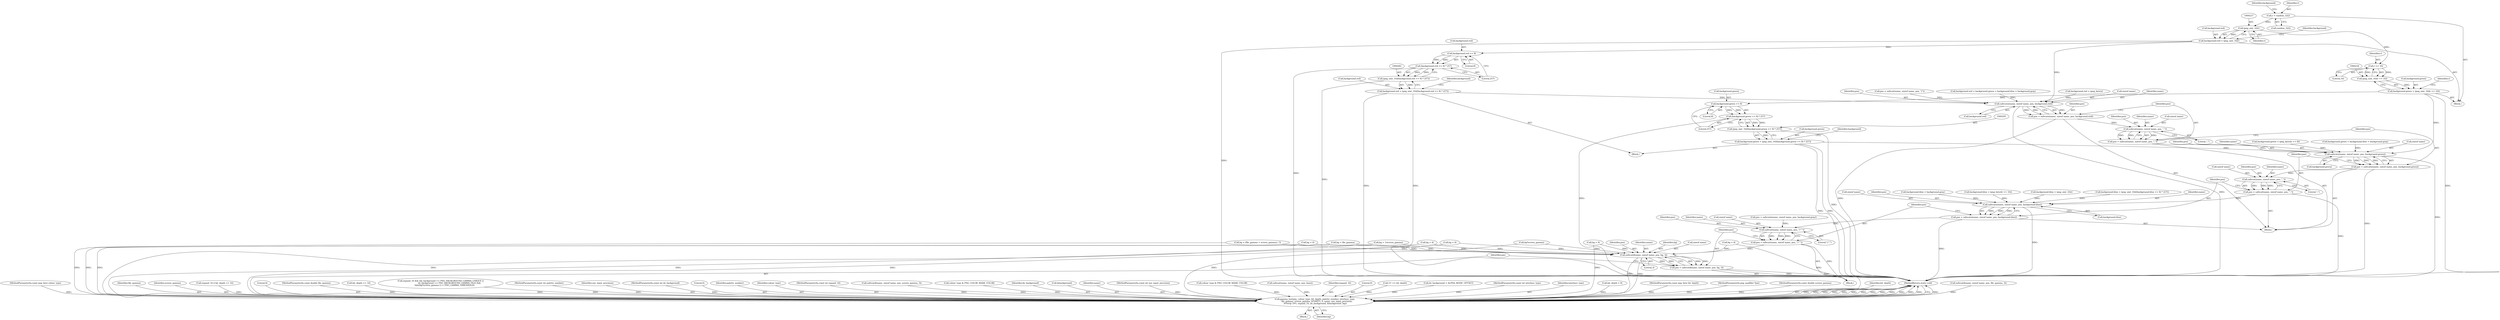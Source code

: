 digraph "0_Android_9d4853418ab2f754c2b63e091c29c5529b8b86ca_44@API" {
"1000219" [label="(Call,r = random_32())"];
"1000226" [label="(Call,(png_uint_16)r)"];
"1000222" [label="(Call,background.red = (png_uint_16)r)"];
"1000284" [label="(Call,background.red >> 8)"];
"1000283" [label="(Call,(background.red >> 8) * 257)"];
"1000281" [label="(Call,(png_uint_16)((background.red >> 8) * 257))"];
"1000277" [label="(Call,background.red = (png_uint_16)((background.red >> 8) * 257))"];
"1000472" [label="(Call,safecatn(name, sizeof name, pos, background.red))"];
"1000470" [label="(Call,pos = safecatn(name, sizeof name, pos, background.red))"];
"1000482" [label="(Call,safecat(name, sizeof name, pos, \",\"))"];
"1000480" [label="(Call,pos = safecat(name, sizeof name, pos, \",\"))"];
"1000490" [label="(Call,safecatn(name, sizeof name, pos, background.green))"];
"1000488" [label="(Call,pos = safecatn(name, sizeof name, pos, background.green))"];
"1000500" [label="(Call,safecat(name, sizeof name, pos, \",\"))"];
"1000498" [label="(Call,pos = safecat(name, sizeof name, pos, \",\"))"];
"1000508" [label="(Call,safecatn(name, sizeof name, pos, background.blue))"];
"1000506" [label="(Call,pos = safecatn(name, sizeof name, pos, background.blue))"];
"1000529" [label="(Call,safecat(name, sizeof name, pos, \")^\"))"];
"1000527" [label="(Call,pos = safecat(name, sizeof name, pos, \")^\"))"];
"1000537" [label="(Call,safecatd(name, sizeof name, pos, bg, 3))"];
"1000535" [label="(Call,pos = safecatd(name, sizeof name, pos, bg, 3))"];
"1000544" [label="(Call,gamma_test(pm, colour_type, bit_depth, palette_number, interlace_type,\n      file_gamma, screen_gamma, 0/*sBIT*/, 0, name, use_input_precision,\n 0/*strip 16*/, expand_16, do_background, &background, bg))"];
"1000235" [label="(Call,r >> 16)"];
"1000233" [label="(Call,(png_uint_16)(r >> 16))"];
"1000229" [label="(Call,background.green = (png_uint_16)(r >> 16))"];
"1000297" [label="(Call,background.green >> 8)"];
"1000296" [label="(Call,(background.green >> 8) * 257)"];
"1000294" [label="(Call,(png_uint_16)((background.green >> 8) * 257))"];
"1000290" [label="(Call,background.green = (png_uint_16)((background.green >> 8) * 257))"];
"1000120" [label="(MethodParameterIn,const png_byte colour_type)"];
"1000351" [label="(Call,background.blue = (png_byte)(r >> 16))"];
"1000490" [label="(Call,safecatn(name, sizeof name, pos, background.green))"];
"1000171" [label="(Call,bg = (file_gamma + screen_gamma) / 3)"];
"1000491" [label="(Identifier,name)"];
"1000129" [label="(Block,)"];
"1000277" [label="(Call,background.red = (png_uint_16)((background.red >> 8) * 257))"];
"1000550" [label="(Identifier,file_gamma)"];
"1000233" [label="(Call,(png_uint_16)(r >> 16))"];
"1000302" [label="(Literal,257)"];
"1000537" [label="(Call,safecatd(name, sizeof name, pos, bg, 3))"];
"1000541" [label="(Identifier,pos)"];
"1000223" [label="(Call,background.red)"];
"1000551" [label="(Identifier,screen_gamma)"];
"1000212" [label="(Call,expand_16 || bit_depth == 16)"];
"1000296" [label="(Call,(background.green >> 8) * 257)"];
"1000528" [label="(Identifier,pos)"];
"1000335" [label="(Call,background.red = (png_byte)r)"];
"1000507" [label="(Identifier,pos)"];
"1000531" [label="(Call,sizeof name)"];
"1000499" [label="(Identifier,pos)"];
"1000561" [label="(Identifier,bg)"];
"1000297" [label="(Call,background.green >> 8)"];
"1000477" [label="(Call,background.red)"];
"1000221" [label="(Call,random_32())"];
"1000183" [label="(Call,bg = 4)"];
"1000301" [label="(Literal,8)"];
"1000486" [label="(Identifier,pos)"];
"1000517" [label="(Call,pos = safecatn(name, sizeof name, pos, background.gray))"];
"1000545" [label="(Identifier,pm)"];
"1000538" [label="(Identifier,name)"];
"1000471" [label="(Identifier,pos)"];
"1000527" [label="(Call,pos = safecat(name, sizeof name, pos, \")^\"))"];
"1000556" [label="(Literal,0)"];
"1000281" [label="(Call,(png_uint_16)((background.red >> 8) * 257))"];
"1000217" [label="(Block,)"];
"1000508" [label="(Call,safecatn(name, sizeof name, pos, background.blue))"];
"1000288" [label="(Literal,8)"];
"1000124" [label="(MethodParameterIn,const double file_gamma)"];
"1000214" [label="(Call,bit_depth == 16)"];
"1000258" [label="(Call,expand_16 && (do_background == PNG_BACKGROUND_GAMMA_UNIQUE ||\n                           do_background == PNG_BACKGROUND_GAMMA_FILE) &&\n            fabs(bg*screen_gamma-1) > PNG_GAMMA_THRESHOLD)"];
"1000536" [label="(Identifier,pos)"];
"1000122" [label="(MethodParameterIn,const int palette_number)"];
"1000224" [label="(Identifier,background)"];
"1000555" [label="(Identifier,use_input_precision)"];
"1000127" [label="(MethodParameterIn,const int do_background)"];
"1000241" [label="(Call,background.blue = (png_uint_16)r)"];
"1000474" [label="(Call,sizeof name)"];
"1000543" [label="(Literal,3)"];
"1000513" [label="(Call,background.blue)"];
"1000552" [label="(Literal,0)"];
"1000342" [label="(Call,background.green = (png_byte)(r >> 8))"];
"1000548" [label="(Identifier,palette_number)"];
"1000292" [label="(Identifier,background)"];
"1000529" [label="(Call,safecat(name, sizeof name, pos, \")^\"))"];
"1000228" [label="(Identifier,r)"];
"1000544" [label="(Call,gamma_test(pm, colour_type, bit_depth, palette_number, interlace_type,\n      file_gamma, screen_gamma, 0/*sBIT*/, 0, name, use_input_precision,\n 0/*strip 16*/, expand_16, do_background, &background, bg))"];
"1000535" [label="(Call,pos = safecatd(name, sizeof name, pos, bg, 3))"];
"1000284" [label="(Call,background.red >> 8)"];
"1000546" [label="(Identifier,colour_type)"];
"1000498" [label="(Call,pos = safecat(name, sizeof name, pos, \",\"))"];
"1000128" [label="(MethodParameterIn,const int expand_16)"];
"1000473" [label="(Identifier,name)"];
"1000222" [label="(Call,background.red = (png_uint_16)r)"];
"1000437" [label="(Call,safecatd(name, sizeof name, pos, screen_gamma, 3))"];
"1000376" [label="(Call,colour_type & PNG_COLOR_MASK_COLOR)"];
"1000470" [label="(Call,pos = safecatn(name, sizeof name, pos, background.red))"];
"1000505" [label="(Literal,\",\")"];
"1000236" [label="(Identifier,r)"];
"1000558" [label="(Identifier,do_background)"];
"1000235" [label="(Call,r >> 16)"];
"1000290" [label="(Call,background.green = (png_uint_16)((background.green >> 8) * 257))"];
"1000502" [label="(Call,sizeof name)"];
"1000559" [label="(Call,&background)"];
"1000399" [label="(Call,background.green = background.blue = background.gray)"];
"1000489" [label="(Identifier,pos)"];
"1000488" [label="(Call,pos = safecatn(name, sizeof name, pos, background.green))"];
"1000472" [label="(Call,safecatn(name, sizeof name, pos, background.red))"];
"1000476" [label="(Identifier,pos)"];
"1000554" [label="(Identifier,name)"];
"1000283" [label="(Call,(background.red >> 8) * 257)"];
"1000289" [label="(Literal,257)"];
"1000305" [label="(Identifier,background)"];
"1000126" [label="(MethodParameterIn,const int use_input_precision)"];
"1000482" [label="(Call,safecat(name, sizeof name, pos, \",\"))"];
"1000504" [label="(Identifier,pos)"];
"1000153" [label="(Call,bg = 1/screen_gamma)"];
"1000303" [label="(Call,background.blue = (png_uint_16)((background.blue >> 8) * 257))"];
"1000219" [label="(Call,r = random_32())"];
"1000466" [label="(Call,colour_type & PNG_COLOR_MASK_COLOR)"];
"1000294" [label="(Call,(png_uint_16)((background.green >> 8) * 257))"];
"1000446" [label="(Call,safecat(name, sizeof name, pos, base))"];
"1000509" [label="(Identifier,name)"];
"1000229" [label="(Call,background.green = (png_uint_16)(r >> 16))"];
"1000481" [label="(Identifier,pos)"];
"1000542" [label="(Identifier,bg)"];
"1000492" [label="(Call,sizeof name)"];
"1000231" [label="(Identifier,background)"];
"1000510" [label="(Call,sizeof name)"];
"1000512" [label="(Identifier,pos)"];
"1000480" [label="(Call,pos = safecat(name, sizeof name, pos, \",\"))"];
"1000557" [label="(Identifier,expand_16)"];
"1000553" [label="(Literal,0)"];
"1000533" [label="(Identifier,pos)"];
"1000391" [label="(Call,1U << bit_depth)"];
"1000453" [label="(Call,do_background < ALPHA_MODE_OFFSET)"];
"1000457" [label="(Call,pos = safecat(name, sizeof name, pos, \"(\"))"];
"1000562" [label="(MethodReturn,static void)"];
"1000278" [label="(Call,background.red)"];
"1000469" [label="(Block,)"];
"1000123" [label="(MethodParameterIn,const int interlace_type)"];
"1000549" [label="(Identifier,interlace_type)"];
"1000298" [label="(Call,background.green)"];
"1000271" [label="(Call,bg*screen_gamma)"];
"1000226" [label="(Call,(png_uint_16)r)"];
"1000237" [label="(Literal,16)"];
"1000381" [label="(Call,bit_depth < 8)"];
"1000145" [label="(Call,bg = 4)"];
"1000530" [label="(Identifier,name)"];
"1000285" [label="(Call,background.red)"];
"1000207" [label="(Call,bg = 4)"];
"1000456" [label="(Block,)"];
"1000539" [label="(Call,sizeof name)"];
"1000403" [label="(Call,background.blue = background.gray)"];
"1000121" [label="(MethodParameterIn,const png_byte bit_depth)"];
"1000291" [label="(Call,background.green)"];
"1000494" [label="(Identifier,pos)"];
"1000483" [label="(Identifier,name)"];
"1000500" [label="(Call,safecat(name, sizeof name, pos, \",\"))"];
"1000276" [label="(Block,)"];
"1000506" [label="(Call,pos = safecatn(name, sizeof name, pos, background.blue))"];
"1000119" [label="(MethodParameterIn,png_modifier *pm)"];
"1000125" [label="(MethodParameterIn,const double screen_gamma)"];
"1000395" [label="(Call,background.red = background.green = background.blue = background.gray)"];
"1000163" [label="(Call,bg = file_gamma)"];
"1000191" [label="(Call,bg = 4)"];
"1000534" [label="(Literal,\")^\")"];
"1000484" [label="(Call,sizeof name)"];
"1000547" [label="(Identifier,bit_depth)"];
"1000220" [label="(Identifier,r)"];
"1000199" [label="(Call,bg = 4)"];
"1000501" [label="(Identifier,name)"];
"1000230" [label="(Call,background.green)"];
"1000420" [label="(Call,safecatd(name, sizeof name, pos, file_gamma, 3))"];
"1000239" [label="(Identifier,r)"];
"1000487" [label="(Literal,\",\")"];
"1000495" [label="(Call,background.green)"];
"1000219" -> "1000217"  [label="AST: "];
"1000219" -> "1000221"  [label="CFG: "];
"1000220" -> "1000219"  [label="AST: "];
"1000221" -> "1000219"  [label="AST: "];
"1000224" -> "1000219"  [label="CFG: "];
"1000219" -> "1000226"  [label="DDG: "];
"1000226" -> "1000222"  [label="AST: "];
"1000226" -> "1000228"  [label="CFG: "];
"1000227" -> "1000226"  [label="AST: "];
"1000228" -> "1000226"  [label="AST: "];
"1000222" -> "1000226"  [label="CFG: "];
"1000226" -> "1000222"  [label="DDG: "];
"1000226" -> "1000235"  [label="DDG: "];
"1000222" -> "1000217"  [label="AST: "];
"1000223" -> "1000222"  [label="AST: "];
"1000231" -> "1000222"  [label="CFG: "];
"1000222" -> "1000562"  [label="DDG: "];
"1000222" -> "1000284"  [label="DDG: "];
"1000222" -> "1000472"  [label="DDG: "];
"1000284" -> "1000283"  [label="AST: "];
"1000284" -> "1000288"  [label="CFG: "];
"1000285" -> "1000284"  [label="AST: "];
"1000288" -> "1000284"  [label="AST: "];
"1000289" -> "1000284"  [label="CFG: "];
"1000284" -> "1000283"  [label="DDG: "];
"1000284" -> "1000283"  [label="DDG: "];
"1000283" -> "1000281"  [label="AST: "];
"1000283" -> "1000289"  [label="CFG: "];
"1000289" -> "1000283"  [label="AST: "];
"1000281" -> "1000283"  [label="CFG: "];
"1000283" -> "1000562"  [label="DDG: "];
"1000283" -> "1000281"  [label="DDG: "];
"1000283" -> "1000281"  [label="DDG: "];
"1000281" -> "1000277"  [label="AST: "];
"1000282" -> "1000281"  [label="AST: "];
"1000277" -> "1000281"  [label="CFG: "];
"1000281" -> "1000562"  [label="DDG: "];
"1000281" -> "1000277"  [label="DDG: "];
"1000277" -> "1000276"  [label="AST: "];
"1000278" -> "1000277"  [label="AST: "];
"1000292" -> "1000277"  [label="CFG: "];
"1000277" -> "1000562"  [label="DDG: "];
"1000277" -> "1000562"  [label="DDG: "];
"1000277" -> "1000472"  [label="DDG: "];
"1000472" -> "1000470"  [label="AST: "];
"1000472" -> "1000477"  [label="CFG: "];
"1000473" -> "1000472"  [label="AST: "];
"1000474" -> "1000472"  [label="AST: "];
"1000476" -> "1000472"  [label="AST: "];
"1000477" -> "1000472"  [label="AST: "];
"1000470" -> "1000472"  [label="CFG: "];
"1000472" -> "1000562"  [label="DDG: "];
"1000472" -> "1000470"  [label="DDG: "];
"1000472" -> "1000470"  [label="DDG: "];
"1000472" -> "1000470"  [label="DDG: "];
"1000457" -> "1000472"  [label="DDG: "];
"1000395" -> "1000472"  [label="DDG: "];
"1000335" -> "1000472"  [label="DDG: "];
"1000470" -> "1000469"  [label="AST: "];
"1000471" -> "1000470"  [label="AST: "];
"1000481" -> "1000470"  [label="CFG: "];
"1000470" -> "1000562"  [label="DDG: "];
"1000470" -> "1000482"  [label="DDG: "];
"1000482" -> "1000480"  [label="AST: "];
"1000482" -> "1000487"  [label="CFG: "];
"1000483" -> "1000482"  [label="AST: "];
"1000484" -> "1000482"  [label="AST: "];
"1000486" -> "1000482"  [label="AST: "];
"1000487" -> "1000482"  [label="AST: "];
"1000480" -> "1000482"  [label="CFG: "];
"1000482" -> "1000480"  [label="DDG: "];
"1000482" -> "1000480"  [label="DDG: "];
"1000482" -> "1000480"  [label="DDG: "];
"1000480" -> "1000469"  [label="AST: "];
"1000481" -> "1000480"  [label="AST: "];
"1000489" -> "1000480"  [label="CFG: "];
"1000480" -> "1000490"  [label="DDG: "];
"1000490" -> "1000488"  [label="AST: "];
"1000490" -> "1000495"  [label="CFG: "];
"1000491" -> "1000490"  [label="AST: "];
"1000492" -> "1000490"  [label="AST: "];
"1000494" -> "1000490"  [label="AST: "];
"1000495" -> "1000490"  [label="AST: "];
"1000488" -> "1000490"  [label="CFG: "];
"1000490" -> "1000562"  [label="DDG: "];
"1000490" -> "1000488"  [label="DDG: "];
"1000490" -> "1000488"  [label="DDG: "];
"1000490" -> "1000488"  [label="DDG: "];
"1000290" -> "1000490"  [label="DDG: "];
"1000342" -> "1000490"  [label="DDG: "];
"1000399" -> "1000490"  [label="DDG: "];
"1000229" -> "1000490"  [label="DDG: "];
"1000488" -> "1000469"  [label="AST: "];
"1000489" -> "1000488"  [label="AST: "];
"1000499" -> "1000488"  [label="CFG: "];
"1000488" -> "1000562"  [label="DDG: "];
"1000488" -> "1000500"  [label="DDG: "];
"1000500" -> "1000498"  [label="AST: "];
"1000500" -> "1000505"  [label="CFG: "];
"1000501" -> "1000500"  [label="AST: "];
"1000502" -> "1000500"  [label="AST: "];
"1000504" -> "1000500"  [label="AST: "];
"1000505" -> "1000500"  [label="AST: "];
"1000498" -> "1000500"  [label="CFG: "];
"1000500" -> "1000498"  [label="DDG: "];
"1000500" -> "1000498"  [label="DDG: "];
"1000500" -> "1000498"  [label="DDG: "];
"1000498" -> "1000469"  [label="AST: "];
"1000499" -> "1000498"  [label="AST: "];
"1000507" -> "1000498"  [label="CFG: "];
"1000498" -> "1000562"  [label="DDG: "];
"1000498" -> "1000508"  [label="DDG: "];
"1000508" -> "1000506"  [label="AST: "];
"1000508" -> "1000513"  [label="CFG: "];
"1000509" -> "1000508"  [label="AST: "];
"1000510" -> "1000508"  [label="AST: "];
"1000512" -> "1000508"  [label="AST: "];
"1000513" -> "1000508"  [label="AST: "];
"1000506" -> "1000508"  [label="CFG: "];
"1000508" -> "1000562"  [label="DDG: "];
"1000508" -> "1000506"  [label="DDG: "];
"1000508" -> "1000506"  [label="DDG: "];
"1000508" -> "1000506"  [label="DDG: "];
"1000303" -> "1000508"  [label="DDG: "];
"1000403" -> "1000508"  [label="DDG: "];
"1000241" -> "1000508"  [label="DDG: "];
"1000351" -> "1000508"  [label="DDG: "];
"1000506" -> "1000469"  [label="AST: "];
"1000507" -> "1000506"  [label="AST: "];
"1000528" -> "1000506"  [label="CFG: "];
"1000506" -> "1000562"  [label="DDG: "];
"1000506" -> "1000529"  [label="DDG: "];
"1000529" -> "1000527"  [label="AST: "];
"1000529" -> "1000534"  [label="CFG: "];
"1000530" -> "1000529"  [label="AST: "];
"1000531" -> "1000529"  [label="AST: "];
"1000533" -> "1000529"  [label="AST: "];
"1000534" -> "1000529"  [label="AST: "];
"1000527" -> "1000529"  [label="CFG: "];
"1000529" -> "1000527"  [label="DDG: "];
"1000529" -> "1000527"  [label="DDG: "];
"1000529" -> "1000527"  [label="DDG: "];
"1000517" -> "1000529"  [label="DDG: "];
"1000527" -> "1000456"  [label="AST: "];
"1000528" -> "1000527"  [label="AST: "];
"1000536" -> "1000527"  [label="CFG: "];
"1000527" -> "1000562"  [label="DDG: "];
"1000527" -> "1000537"  [label="DDG: "];
"1000537" -> "1000535"  [label="AST: "];
"1000537" -> "1000543"  [label="CFG: "];
"1000538" -> "1000537"  [label="AST: "];
"1000539" -> "1000537"  [label="AST: "];
"1000541" -> "1000537"  [label="AST: "];
"1000542" -> "1000537"  [label="AST: "];
"1000543" -> "1000537"  [label="AST: "];
"1000535" -> "1000537"  [label="CFG: "];
"1000537" -> "1000535"  [label="DDG: "];
"1000537" -> "1000535"  [label="DDG: "];
"1000537" -> "1000535"  [label="DDG: "];
"1000537" -> "1000535"  [label="DDG: "];
"1000163" -> "1000537"  [label="DDG: "];
"1000171" -> "1000537"  [label="DDG: "];
"1000199" -> "1000537"  [label="DDG: "];
"1000183" -> "1000537"  [label="DDG: "];
"1000207" -> "1000537"  [label="DDG: "];
"1000153" -> "1000537"  [label="DDG: "];
"1000271" -> "1000537"  [label="DDG: "];
"1000145" -> "1000537"  [label="DDG: "];
"1000191" -> "1000537"  [label="DDG: "];
"1000537" -> "1000544"  [label="DDG: "];
"1000537" -> "1000544"  [label="DDG: "];
"1000535" -> "1000456"  [label="AST: "];
"1000536" -> "1000535"  [label="AST: "];
"1000545" -> "1000535"  [label="CFG: "];
"1000535" -> "1000562"  [label="DDG: "];
"1000535" -> "1000562"  [label="DDG: "];
"1000544" -> "1000129"  [label="AST: "];
"1000544" -> "1000561"  [label="CFG: "];
"1000545" -> "1000544"  [label="AST: "];
"1000546" -> "1000544"  [label="AST: "];
"1000547" -> "1000544"  [label="AST: "];
"1000548" -> "1000544"  [label="AST: "];
"1000549" -> "1000544"  [label="AST: "];
"1000550" -> "1000544"  [label="AST: "];
"1000551" -> "1000544"  [label="AST: "];
"1000552" -> "1000544"  [label="AST: "];
"1000553" -> "1000544"  [label="AST: "];
"1000554" -> "1000544"  [label="AST: "];
"1000555" -> "1000544"  [label="AST: "];
"1000556" -> "1000544"  [label="AST: "];
"1000557" -> "1000544"  [label="AST: "];
"1000558" -> "1000544"  [label="AST: "];
"1000559" -> "1000544"  [label="AST: "];
"1000561" -> "1000544"  [label="AST: "];
"1000562" -> "1000544"  [label="CFG: "];
"1000544" -> "1000562"  [label="DDG: "];
"1000544" -> "1000562"  [label="DDG: "];
"1000544" -> "1000562"  [label="DDG: "];
"1000544" -> "1000562"  [label="DDG: "];
"1000544" -> "1000562"  [label="DDG: "];
"1000544" -> "1000562"  [label="DDG: "];
"1000544" -> "1000562"  [label="DDG: "];
"1000544" -> "1000562"  [label="DDG: "];
"1000544" -> "1000562"  [label="DDG: "];
"1000544" -> "1000562"  [label="DDG: "];
"1000544" -> "1000562"  [label="DDG: "];
"1000544" -> "1000562"  [label="DDG: "];
"1000544" -> "1000562"  [label="DDG: "];
"1000544" -> "1000562"  [label="DDG: "];
"1000119" -> "1000544"  [label="DDG: "];
"1000376" -> "1000544"  [label="DDG: "];
"1000466" -> "1000544"  [label="DDG: "];
"1000120" -> "1000544"  [label="DDG: "];
"1000391" -> "1000544"  [label="DDG: "];
"1000381" -> "1000544"  [label="DDG: "];
"1000214" -> "1000544"  [label="DDG: "];
"1000121" -> "1000544"  [label="DDG: "];
"1000122" -> "1000544"  [label="DDG: "];
"1000123" -> "1000544"  [label="DDG: "];
"1000420" -> "1000544"  [label="DDG: "];
"1000124" -> "1000544"  [label="DDG: "];
"1000437" -> "1000544"  [label="DDG: "];
"1000125" -> "1000544"  [label="DDG: "];
"1000446" -> "1000544"  [label="DDG: "];
"1000126" -> "1000544"  [label="DDG: "];
"1000258" -> "1000544"  [label="DDG: "];
"1000212" -> "1000544"  [label="DDG: "];
"1000128" -> "1000544"  [label="DDG: "];
"1000453" -> "1000544"  [label="DDG: "];
"1000127" -> "1000544"  [label="DDG: "];
"1000163" -> "1000544"  [label="DDG: "];
"1000171" -> "1000544"  [label="DDG: "];
"1000199" -> "1000544"  [label="DDG: "];
"1000183" -> "1000544"  [label="DDG: "];
"1000207" -> "1000544"  [label="DDG: "];
"1000153" -> "1000544"  [label="DDG: "];
"1000271" -> "1000544"  [label="DDG: "];
"1000145" -> "1000544"  [label="DDG: "];
"1000191" -> "1000544"  [label="DDG: "];
"1000235" -> "1000233"  [label="AST: "];
"1000235" -> "1000237"  [label="CFG: "];
"1000236" -> "1000235"  [label="AST: "];
"1000237" -> "1000235"  [label="AST: "];
"1000233" -> "1000235"  [label="CFG: "];
"1000235" -> "1000233"  [label="DDG: "];
"1000235" -> "1000233"  [label="DDG: "];
"1000233" -> "1000229"  [label="AST: "];
"1000234" -> "1000233"  [label="AST: "];
"1000229" -> "1000233"  [label="CFG: "];
"1000233" -> "1000229"  [label="DDG: "];
"1000229" -> "1000217"  [label="AST: "];
"1000230" -> "1000229"  [label="AST: "];
"1000239" -> "1000229"  [label="CFG: "];
"1000229" -> "1000562"  [label="DDG: "];
"1000229" -> "1000297"  [label="DDG: "];
"1000297" -> "1000296"  [label="AST: "];
"1000297" -> "1000301"  [label="CFG: "];
"1000298" -> "1000297"  [label="AST: "];
"1000301" -> "1000297"  [label="AST: "];
"1000302" -> "1000297"  [label="CFG: "];
"1000297" -> "1000296"  [label="DDG: "];
"1000297" -> "1000296"  [label="DDG: "];
"1000296" -> "1000294"  [label="AST: "];
"1000296" -> "1000302"  [label="CFG: "];
"1000302" -> "1000296"  [label="AST: "];
"1000294" -> "1000296"  [label="CFG: "];
"1000296" -> "1000562"  [label="DDG: "];
"1000296" -> "1000294"  [label="DDG: "];
"1000296" -> "1000294"  [label="DDG: "];
"1000294" -> "1000290"  [label="AST: "];
"1000295" -> "1000294"  [label="AST: "];
"1000290" -> "1000294"  [label="CFG: "];
"1000294" -> "1000562"  [label="DDG: "];
"1000294" -> "1000290"  [label="DDG: "];
"1000290" -> "1000276"  [label="AST: "];
"1000291" -> "1000290"  [label="AST: "];
"1000305" -> "1000290"  [label="CFG: "];
"1000290" -> "1000562"  [label="DDG: "];
"1000290" -> "1000562"  [label="DDG: "];
}
